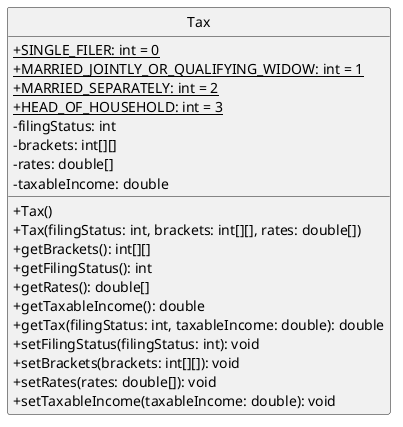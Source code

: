 @startuml 

skinparam classAttributeIconSize 0
hide circle

class Tax {
    {static} +SINGLE_FILER: int = 0
    {static} +MARRIED_JOINTLY_OR_QUALIFYING_WIDOW: int = 1
    {static} +MARRIED_SEPARATELY: int = 2
    {static} +HEAD_OF_HOUSEHOLD: int = 3
    -filingStatus: int
    -brackets: int[][]
    -rates: double[]
    -taxableIncome: double
    +Tax()
    +Tax(filingStatus: int, brackets: int[][], rates: double[])
    +getBrackets(): int[][]
    +getFilingStatus(): int
    +getRates(): double[]
    +getTaxableIncome(): double
    +getTax(filingStatus: int, taxableIncome: double): double
    +setFilingStatus(filingStatus: int): void
    +setBrackets(brackets: int[][]): void
    +setRates(rates: double[]): void
    +setTaxableIncome(taxableIncome: double): void
}

@enduml

